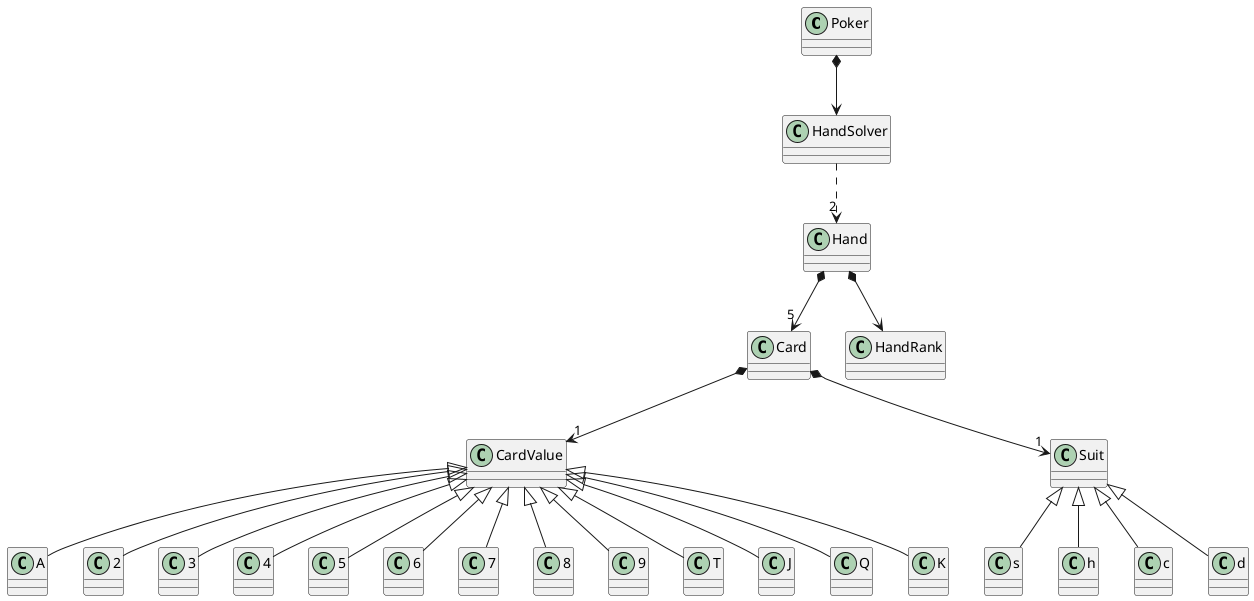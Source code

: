 @startuml ubiquitousLanguage
class Poker
class HandSolver
class Card
class CardValue
class A
class 2
class 3
class 4
class 5
class 6
class 7
class 8
class 9
class T
class J
class Q
class K

class Suit
class s
class h
class c
class d
class Hand
class HandRank

Poker *--> HandSolver
HandSolver ..> "2" Hand
Hand *--> "5" Card
Hand *--> HandRank
Card *--> "1" Suit
Suit <|-- s
Suit <|-- h
Suit <|-- c
Suit <|-- d

CardValue <|-- A
CardValue <|-- 2
CardValue <|-- 3
CardValue <|-- 4
CardValue <|-- 5
CardValue <|-- 6
CardValue <|-- 7
CardValue <|-- 8
CardValue <|-- 9
CardValue <|-- T
CardValue <|-- J
CardValue <|-- Q
CardValue <|-- K

Card *--> "1" CardValue
@enduml
